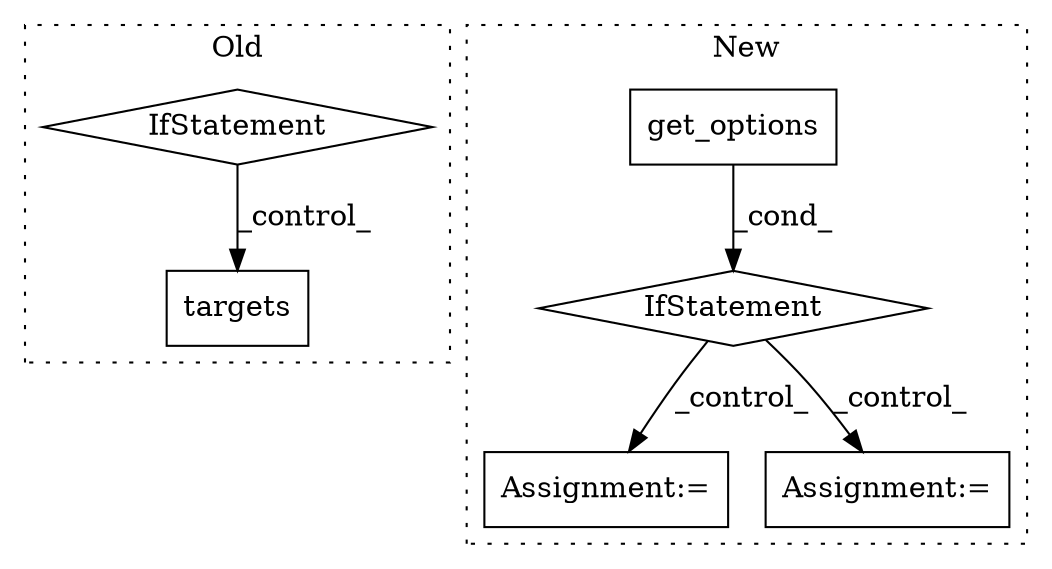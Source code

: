 digraph G {
subgraph cluster0 {
1 [label="targets" a="32" s="583,664" l="8,1" shape="box"];
4 [label="IfStatement" a="25" s="535,552" l="4,2" shape="diamond"];
label = "Old";
style="dotted";
}
subgraph cluster1 {
2 [label="get_options" a="32" s="949" l="13" shape="box"];
3 [label="IfStatement" a="25" s="940,972" l="4,2" shape="diamond"];
5 [label="Assignment:=" a="7" s="1096" l="1" shape="box"];
6 [label="Assignment:=" a="7" s="999" l="1" shape="box"];
label = "New";
style="dotted";
}
2 -> 3 [label="_cond_"];
3 -> 6 [label="_control_"];
3 -> 5 [label="_control_"];
4 -> 1 [label="_control_"];
}
